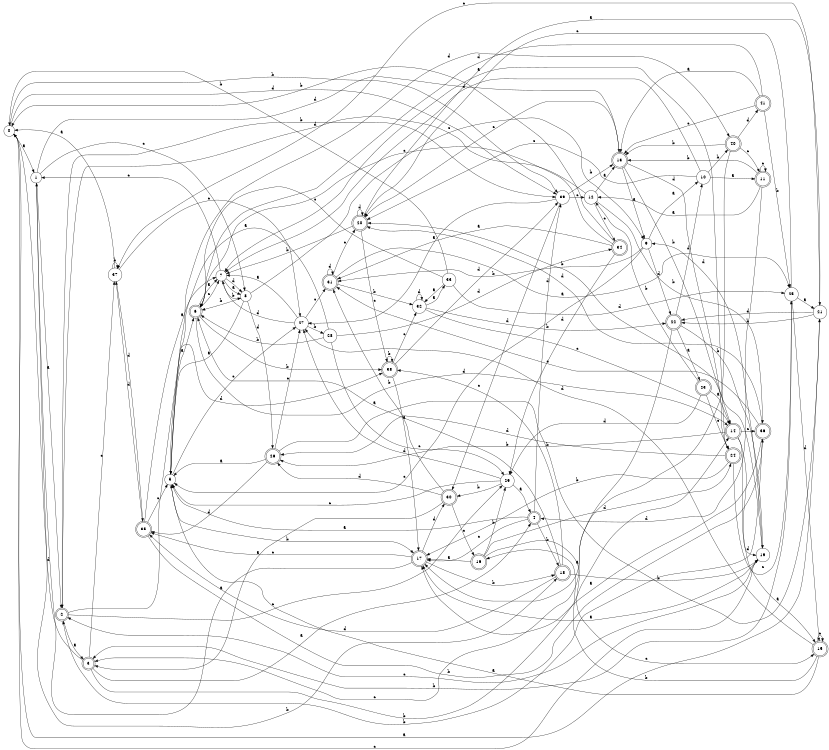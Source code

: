 digraph n34_6 {
__start0 [label="" shape="none"];

rankdir=LR;
size="8,5";

s0 [style="filled", color="black", fillcolor="white" shape="circle", label="0"];
s1 [style="filled", color="black", fillcolor="white" shape="circle", label="1"];
s2 [style="rounded,filled", color="black", fillcolor="white" shape="doublecircle", label="2"];
s3 [style="rounded,filled", color="black", fillcolor="white" shape="doublecircle", label="3"];
s4 [style="rounded,filled", color="black", fillcolor="white" shape="doublecircle", label="4"];
s5 [style="filled", color="black", fillcolor="white" shape="circle", label="5"];
s6 [style="rounded,filled", color="black", fillcolor="white" shape="doublecircle", label="6"];
s7 [style="filled", color="black", fillcolor="white" shape="circle", label="7"];
s8 [style="filled", color="black", fillcolor="white" shape="circle", label="8"];
s9 [style="filled", color="black", fillcolor="white" shape="circle", label="9"];
s10 [style="filled", color="black", fillcolor="white" shape="circle", label="10"];
s11 [style="rounded,filled", color="black", fillcolor="white" shape="doublecircle", label="11"];
s12 [style="filled", color="black", fillcolor="white" shape="circle", label="12"];
s13 [style="rounded,filled", color="black", fillcolor="white" shape="doublecircle", label="13"];
s14 [style="rounded,filled", color="black", fillcolor="white" shape="doublecircle", label="14"];
s15 [style="rounded,filled", color="black", fillcolor="white" shape="doublecircle", label="15"];
s16 [style="rounded,filled", color="black", fillcolor="white" shape="doublecircle", label="16"];
s17 [style="rounded,filled", color="black", fillcolor="white" shape="doublecircle", label="17"];
s18 [style="rounded,filled", color="black", fillcolor="white" shape="doublecircle", label="18"];
s19 [style="filled", color="black", fillcolor="white" shape="circle", label="19"];
s20 [style="rounded,filled", color="black", fillcolor="white" shape="doublecircle", label="20"];
s21 [style="filled", color="black", fillcolor="white" shape="circle", label="21"];
s22 [style="rounded,filled", color="black", fillcolor="white" shape="doublecircle", label="22"];
s23 [style="rounded,filled", color="black", fillcolor="white" shape="doublecircle", label="23"];
s24 [style="rounded,filled", color="black", fillcolor="white" shape="doublecircle", label="24"];
s25 [style="filled", color="black", fillcolor="white" shape="circle", label="25"];
s26 [style="rounded,filled", color="black", fillcolor="white" shape="doublecircle", label="26"];
s27 [style="filled", color="black", fillcolor="white" shape="circle", label="27"];
s28 [style="filled", color="black", fillcolor="white" shape="circle", label="28"];
s29 [style="filled", color="black", fillcolor="white" shape="circle", label="29"];
s30 [style="rounded,filled", color="black", fillcolor="white" shape="doublecircle", label="30"];
s31 [style="rounded,filled", color="black", fillcolor="white" shape="doublecircle", label="31"];
s32 [style="filled", color="black", fillcolor="white" shape="circle", label="32"];
s33 [style="filled", color="black", fillcolor="white" shape="circle", label="33"];
s34 [style="rounded,filled", color="black", fillcolor="white" shape="doublecircle", label="34"];
s35 [style="rounded,filled", color="black", fillcolor="white" shape="doublecircle", label="35"];
s36 [style="rounded,filled", color="black", fillcolor="white" shape="doublecircle", label="36"];
s37 [style="filled", color="black", fillcolor="white" shape="circle", label="37"];
s38 [style="rounded,filled", color="black", fillcolor="white" shape="doublecircle", label="38"];
s39 [style="filled", color="black", fillcolor="white" shape="circle", label="39"];
s40 [style="rounded,filled", color="black", fillcolor="white" shape="doublecircle", label="40"];
s41 [style="rounded,filled", color="black", fillcolor="white" shape="doublecircle", label="41"];
s0 -> s1 [label="a"];
s0 -> s39 [label="b"];
s0 -> s19 [label="c"];
s0 -> s39 [label="d"];
s1 -> s2 [label="a"];
s1 -> s18 [label="b"];
s1 -> s8 [label="c"];
s1 -> s13 [label="d"];
s2 -> s3 [label="a"];
s2 -> s39 [label="b"];
s2 -> s29 [label="c"];
s2 -> s38 [label="d"];
s3 -> s4 [label="a"];
s3 -> s14 [label="b"];
s3 -> s37 [label="c"];
s3 -> s0 [label="d"];
s4 -> s5 [label="a"];
s4 -> s18 [label="b"];
s4 -> s17 [label="c"];
s4 -> s39 [label="d"];
s5 -> s6 [label="a"];
s5 -> s17 [label="b"];
s5 -> s27 [label="c"];
s5 -> s40 [label="d"];
s6 -> s7 [label="a"];
s6 -> s38 [label="b"];
s6 -> s7 [label="c"];
s6 -> s14 [label="d"];
s7 -> s8 [label="a"];
s7 -> s8 [label="b"];
s7 -> s1 [label="c"];
s7 -> s8 [label="d"];
s8 -> s5 [label="a"];
s8 -> s6 [label="b"];
s8 -> s9 [label="c"];
s8 -> s26 [label="d"];
s9 -> s10 [label="a"];
s9 -> s31 [label="b"];
s9 -> s5 [label="c"];
s9 -> s22 [label="d"];
s10 -> s11 [label="a"];
s10 -> s40 [label="b"];
s10 -> s20 [label="c"];
s10 -> s7 [label="d"];
s11 -> s12 [label="a"];
s11 -> s13 [label="b"];
s11 -> s11 [label="c"];
s11 -> s4 [label="d"];
s12 -> s13 [label="a"];
s12 -> s36 [label="b"];
s12 -> s34 [label="c"];
s12 -> s2 [label="d"];
s13 -> s9 [label="a"];
s13 -> s14 [label="b"];
s13 -> s20 [label="c"];
s13 -> s24 [label="d"];
s14 -> s15 [label="a"];
s14 -> s26 [label="b"];
s14 -> s36 [label="c"];
s14 -> s19 [label="d"];
s15 -> s5 [label="a"];
s15 -> s16 [label="b"];
s15 -> s15 [label="c"];
s15 -> s27 [label="d"];
s16 -> s17 [label="a"];
s16 -> s29 [label="b"];
s16 -> s15 [label="c"];
s16 -> s24 [label="d"];
s17 -> s1 [label="a"];
s17 -> s18 [label="b"];
s17 -> s35 [label="c"];
s17 -> s30 [label="d"];
s18 -> s6 [label="a"];
s18 -> s19 [label="b"];
s18 -> s38 [label="c"];
s18 -> s35 [label="d"];
s19 -> s17 [label="a"];
s19 -> s20 [label="b"];
s19 -> s2 [label="c"];
s19 -> s9 [label="d"];
s20 -> s21 [label="a"];
s20 -> s7 [label="b"];
s20 -> s38 [label="c"];
s20 -> s20 [label="d"];
s21 -> s0 [label="a"];
s21 -> s22 [label="b"];
s21 -> s37 [label="c"];
s21 -> s22 [label="d"];
s22 -> s23 [label="a"];
s22 -> s19 [label="b"];
s22 -> s3 [label="c"];
s22 -> s10 [label="d"];
s23 -> s14 [label="a"];
s23 -> s12 [label="b"];
s23 -> s24 [label="c"];
s23 -> s29 [label="d"];
s24 -> s7 [label="a"];
s24 -> s17 [label="b"];
s24 -> s25 [label="c"];
s24 -> s26 [label="d"];
s25 -> s21 [label="a"];
s25 -> s3 [label="b"];
s25 -> s20 [label="c"];
s25 -> s15 [label="d"];
s26 -> s5 [label="a"];
s26 -> s21 [label="b"];
s26 -> s27 [label="c"];
s26 -> s35 [label="d"];
s27 -> s7 [label="a"];
s27 -> s28 [label="b"];
s27 -> s31 [label="c"];
s27 -> s7 [label="d"];
s28 -> s5 [label="a"];
s28 -> s6 [label="b"];
s28 -> s29 [label="c"];
s28 -> s34 [label="d"];
s29 -> s4 [label="a"];
s29 -> s30 [label="b"];
s29 -> s5 [label="c"];
s29 -> s27 [label="d"];
s30 -> s3 [label="a"];
s30 -> s31 [label="b"];
s30 -> s16 [label="c"];
s30 -> s26 [label="d"];
s31 -> s25 [label="a"];
s31 -> s32 [label="b"];
s31 -> s20 [label="c"];
s31 -> s31 [label="d"];
s32 -> s33 [label="a"];
s32 -> s22 [label="b"];
s32 -> s14 [label="c"];
s32 -> s32 [label="d"];
s33 -> s32 [label="a"];
s33 -> s0 [label="b"];
s33 -> s6 [label="c"];
s33 -> s25 [label="d"];
s34 -> s31 [label="a"];
s34 -> s0 [label="b"];
s34 -> s6 [label="c"];
s34 -> s29 [label="d"];
s35 -> s7 [label="a"];
s35 -> s36 [label="b"];
s35 -> s5 [label="c"];
s35 -> s37 [label="d"];
s36 -> s17 [label="a"];
s36 -> s2 [label="b"];
s36 -> s31 [label="c"];
s36 -> s20 [label="d"];
s37 -> s0 [label="a"];
s37 -> s37 [label="b"];
s37 -> s27 [label="c"];
s37 -> s35 [label="d"];
s38 -> s17 [label="a"];
s38 -> s38 [label="b"];
s38 -> s32 [label="c"];
s38 -> s39 [label="d"];
s39 -> s27 [label="a"];
s39 -> s13 [label="b"];
s39 -> s12 [label="c"];
s39 -> s30 [label="d"];
s40 -> s17 [label="a"];
s40 -> s13 [label="b"];
s40 -> s11 [label="c"];
s40 -> s41 [label="d"];
s41 -> s13 [label="a"];
s41 -> s25 [label="b"];
s41 -> s13 [label="c"];
s41 -> s6 [label="d"];

}